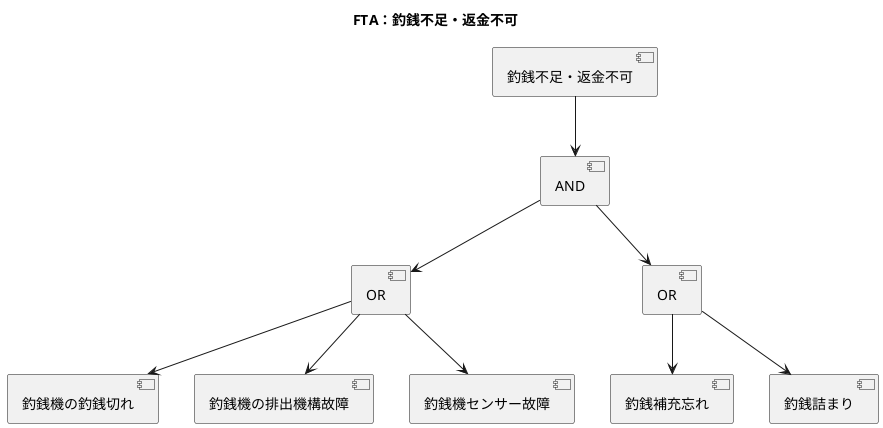 @startuml
title FTA：釣銭不足・返金不可

' トップ事象
[釣銭不足・返金不可] as TOP

' ゲート（ラベルで表現）
[AND] as AND1
[OR] as OR1
[OR] as OR2

' 下位事象
[釣銭機の釣銭切れ] as E1
[釣銭機の排出機構故障] as E2
[釣銭機センサー故障] as E3
[釣銭補充忘れ] as E4
[釣銭詰まり] as E5

' 構造
TOP -down-> AND1
AND1 -down-> OR1
AND1 -down-> OR2

OR1 -down-> E1
OR1 -down-> E2
OR1 -down-> E3

OR2 -down-> E4
OR2 -down-> E5

@enduml